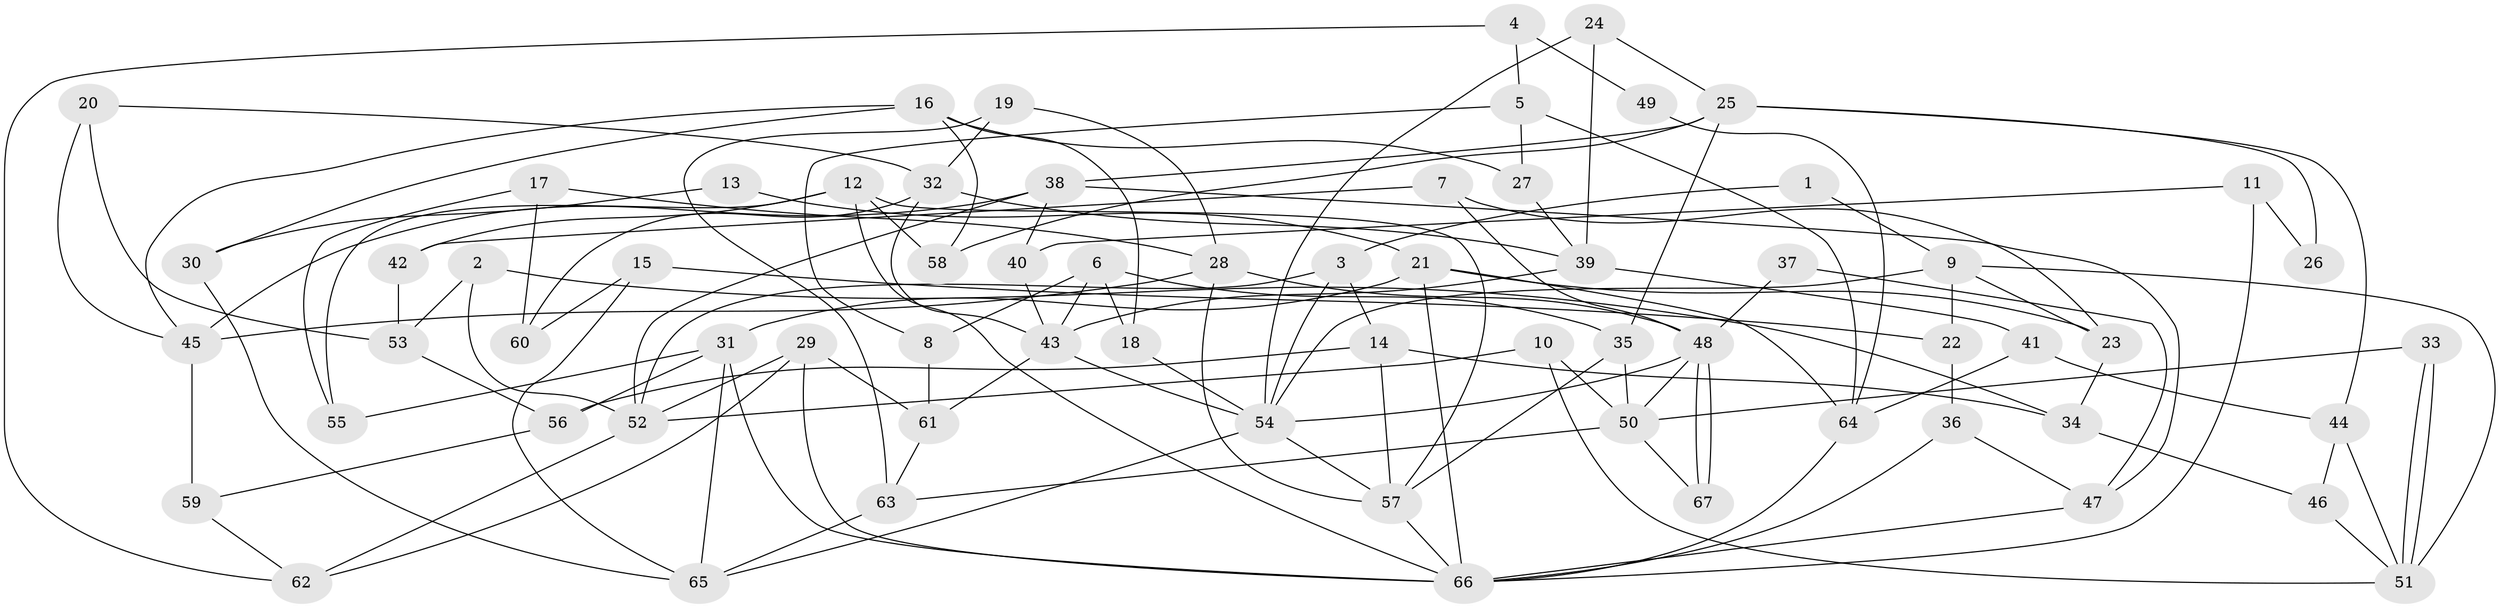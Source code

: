 // coarse degree distribution, {3: 0.3, 2: 0.05, 7: 0.1, 8: 0.15, 4: 0.2, 5: 0.05, 10: 0.05, 6: 0.05, 1: 0.05}
// Generated by graph-tools (version 1.1) at 2025/53/03/04/25 21:53:29]
// undirected, 67 vertices, 134 edges
graph export_dot {
graph [start="1"]
  node [color=gray90,style=filled];
  1;
  2;
  3;
  4;
  5;
  6;
  7;
  8;
  9;
  10;
  11;
  12;
  13;
  14;
  15;
  16;
  17;
  18;
  19;
  20;
  21;
  22;
  23;
  24;
  25;
  26;
  27;
  28;
  29;
  30;
  31;
  32;
  33;
  34;
  35;
  36;
  37;
  38;
  39;
  40;
  41;
  42;
  43;
  44;
  45;
  46;
  47;
  48;
  49;
  50;
  51;
  52;
  53;
  54;
  55;
  56;
  57;
  58;
  59;
  60;
  61;
  62;
  63;
  64;
  65;
  66;
  67;
  1 -- 9;
  1 -- 3;
  2 -- 52;
  2 -- 34;
  2 -- 53;
  3 -- 54;
  3 -- 14;
  3 -- 52;
  4 -- 5;
  4 -- 62;
  4 -- 49;
  5 -- 64;
  5 -- 8;
  5 -- 27;
  6 -- 35;
  6 -- 18;
  6 -- 8;
  6 -- 43;
  7 -- 48;
  7 -- 23;
  7 -- 42;
  8 -- 61;
  9 -- 51;
  9 -- 54;
  9 -- 22;
  9 -- 23;
  10 -- 50;
  10 -- 51;
  10 -- 52;
  11 -- 40;
  11 -- 66;
  11 -- 26;
  12 -- 42;
  12 -- 57;
  12 -- 55;
  12 -- 58;
  12 -- 66;
  13 -- 21;
  13 -- 30;
  14 -- 56;
  14 -- 57;
  14 -- 34;
  15 -- 65;
  15 -- 22;
  15 -- 60;
  16 -- 58;
  16 -- 45;
  16 -- 18;
  16 -- 27;
  16 -- 30;
  17 -- 28;
  17 -- 60;
  17 -- 55;
  18 -- 54;
  19 -- 63;
  19 -- 32;
  19 -- 28;
  20 -- 32;
  20 -- 45;
  20 -- 53;
  21 -- 31;
  21 -- 66;
  21 -- 23;
  21 -- 64;
  22 -- 36;
  23 -- 34;
  24 -- 39;
  24 -- 54;
  24 -- 25;
  25 -- 44;
  25 -- 26;
  25 -- 35;
  25 -- 38;
  25 -- 58;
  27 -- 39;
  28 -- 48;
  28 -- 45;
  28 -- 57;
  29 -- 62;
  29 -- 52;
  29 -- 61;
  29 -- 66;
  30 -- 65;
  31 -- 55;
  31 -- 66;
  31 -- 56;
  31 -- 65;
  32 -- 43;
  32 -- 39;
  32 -- 60;
  33 -- 51;
  33 -- 51;
  33 -- 50;
  34 -- 46;
  35 -- 57;
  35 -- 50;
  36 -- 66;
  36 -- 47;
  37 -- 48;
  37 -- 47;
  38 -- 52;
  38 -- 40;
  38 -- 45;
  38 -- 47;
  39 -- 43;
  39 -- 41;
  40 -- 43;
  41 -- 64;
  41 -- 44;
  42 -- 53;
  43 -- 54;
  43 -- 61;
  44 -- 46;
  44 -- 51;
  45 -- 59;
  46 -- 51;
  47 -- 66;
  48 -- 67;
  48 -- 67;
  48 -- 54;
  48 -- 50;
  49 -- 64;
  50 -- 63;
  50 -- 67;
  52 -- 62;
  53 -- 56;
  54 -- 57;
  54 -- 65;
  56 -- 59;
  57 -- 66;
  59 -- 62;
  61 -- 63;
  63 -- 65;
  64 -- 66;
}
